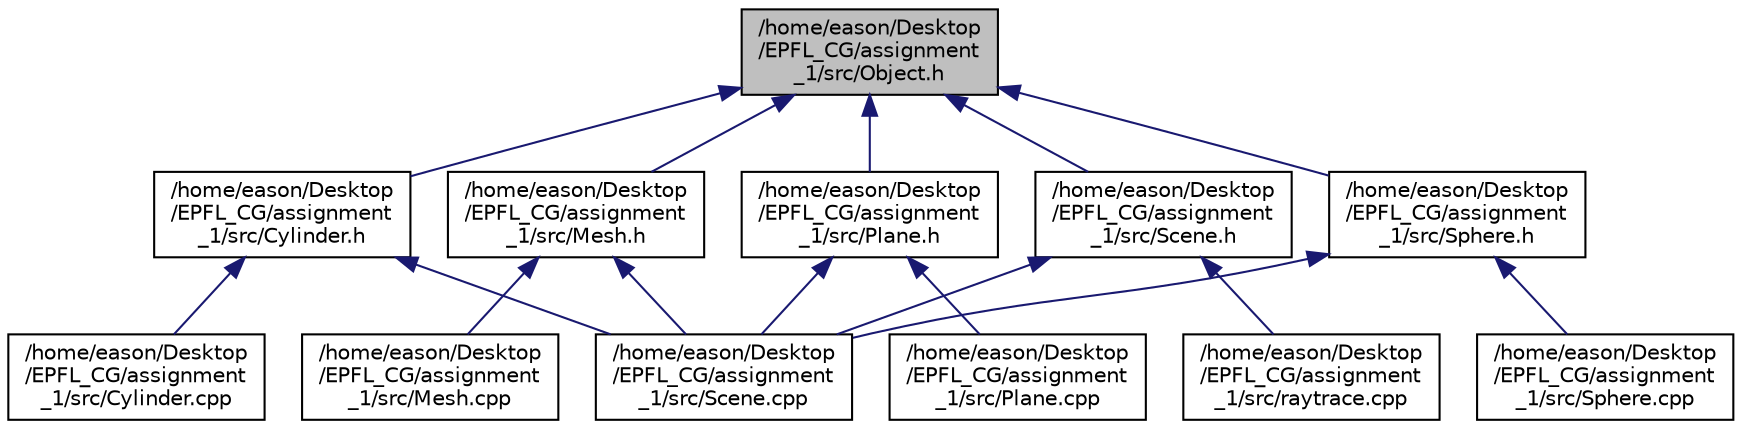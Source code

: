 digraph "/home/eason/Desktop/EPFL_CG/assignment_1/src/Object.h"
{
  edge [fontname="Helvetica",fontsize="10",labelfontname="Helvetica",labelfontsize="10"];
  node [fontname="Helvetica",fontsize="10",shape=record];
  Node1 [label="/home/eason/Desktop\l/EPFL_CG/assignment\l_1/src/Object.h",height=0.2,width=0.4,color="black", fillcolor="grey75", style="filled", fontcolor="black"];
  Node1 -> Node2 [dir="back",color="midnightblue",fontsize="10",style="solid"];
  Node2 [label="/home/eason/Desktop\l/EPFL_CG/assignment\l_1/src/Cylinder.h",height=0.2,width=0.4,color="black", fillcolor="white", style="filled",URL="$Cylinder_8h.html"];
  Node2 -> Node3 [dir="back",color="midnightblue",fontsize="10",style="solid"];
  Node3 [label="/home/eason/Desktop\l/EPFL_CG/assignment\l_1/src/Cylinder.cpp",height=0.2,width=0.4,color="black", fillcolor="white", style="filled",URL="$Cylinder_8cpp.html"];
  Node2 -> Node4 [dir="back",color="midnightblue",fontsize="10",style="solid"];
  Node4 [label="/home/eason/Desktop\l/EPFL_CG/assignment\l_1/src/Scene.cpp",height=0.2,width=0.4,color="black", fillcolor="white", style="filled",URL="$Scene_8cpp.html"];
  Node1 -> Node5 [dir="back",color="midnightblue",fontsize="10",style="solid"];
  Node5 [label="/home/eason/Desktop\l/EPFL_CG/assignment\l_1/src/Mesh.h",height=0.2,width=0.4,color="black", fillcolor="white", style="filled",URL="$Mesh_8h.html"];
  Node5 -> Node6 [dir="back",color="midnightblue",fontsize="10",style="solid"];
  Node6 [label="/home/eason/Desktop\l/EPFL_CG/assignment\l_1/src/Mesh.cpp",height=0.2,width=0.4,color="black", fillcolor="white", style="filled",URL="$Mesh_8cpp.html"];
  Node5 -> Node4 [dir="back",color="midnightblue",fontsize="10",style="solid"];
  Node1 -> Node7 [dir="back",color="midnightblue",fontsize="10",style="solid"];
  Node7 [label="/home/eason/Desktop\l/EPFL_CG/assignment\l_1/src/Plane.h",height=0.2,width=0.4,color="black", fillcolor="white", style="filled",URL="$Plane_8h.html"];
  Node7 -> Node8 [dir="back",color="midnightblue",fontsize="10",style="solid"];
  Node8 [label="/home/eason/Desktop\l/EPFL_CG/assignment\l_1/src/Plane.cpp",height=0.2,width=0.4,color="black", fillcolor="white", style="filled",URL="$Plane_8cpp.html"];
  Node7 -> Node4 [dir="back",color="midnightblue",fontsize="10",style="solid"];
  Node1 -> Node9 [dir="back",color="midnightblue",fontsize="10",style="solid"];
  Node9 [label="/home/eason/Desktop\l/EPFL_CG/assignment\l_1/src/Scene.h",height=0.2,width=0.4,color="black", fillcolor="white", style="filled",URL="$Scene_8h.html"];
  Node9 -> Node10 [dir="back",color="midnightblue",fontsize="10",style="solid"];
  Node10 [label="/home/eason/Desktop\l/EPFL_CG/assignment\l_1/src/raytrace.cpp",height=0.2,width=0.4,color="black", fillcolor="white", style="filled",URL="$raytrace_8cpp.html"];
  Node9 -> Node4 [dir="back",color="midnightblue",fontsize="10",style="solid"];
  Node1 -> Node11 [dir="back",color="midnightblue",fontsize="10",style="solid"];
  Node11 [label="/home/eason/Desktop\l/EPFL_CG/assignment\l_1/src/Sphere.h",height=0.2,width=0.4,color="black", fillcolor="white", style="filled",URL="$Sphere_8h.html"];
  Node11 -> Node4 [dir="back",color="midnightblue",fontsize="10",style="solid"];
  Node11 -> Node12 [dir="back",color="midnightblue",fontsize="10",style="solid"];
  Node12 [label="/home/eason/Desktop\l/EPFL_CG/assignment\l_1/src/Sphere.cpp",height=0.2,width=0.4,color="black", fillcolor="white", style="filled",URL="$Sphere_8cpp.html"];
}
